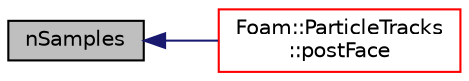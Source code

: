 digraph "nSamples"
{
  bgcolor="transparent";
  edge [fontname="Helvetica",fontsize="10",labelfontname="Helvetica",labelfontsize="10"];
  node [fontname="Helvetica",fontsize="10",shape=record];
  rankdir="LR";
  Node1 [label="nSamples",height=0.2,width=0.4,color="black", fillcolor="grey75", style="filled", fontcolor="black"];
  Node1 -> Node2 [dir="back",color="midnightblue",fontsize="10",style="solid",fontname="Helvetica"];
  Node2 [label="Foam::ParticleTracks\l::postFace",height=0.2,width=0.4,color="red",URL="$a01814.html#af22cae8f334fc53e8dec7594c2a62aca",tooltip="Post-face hook. "];
}
